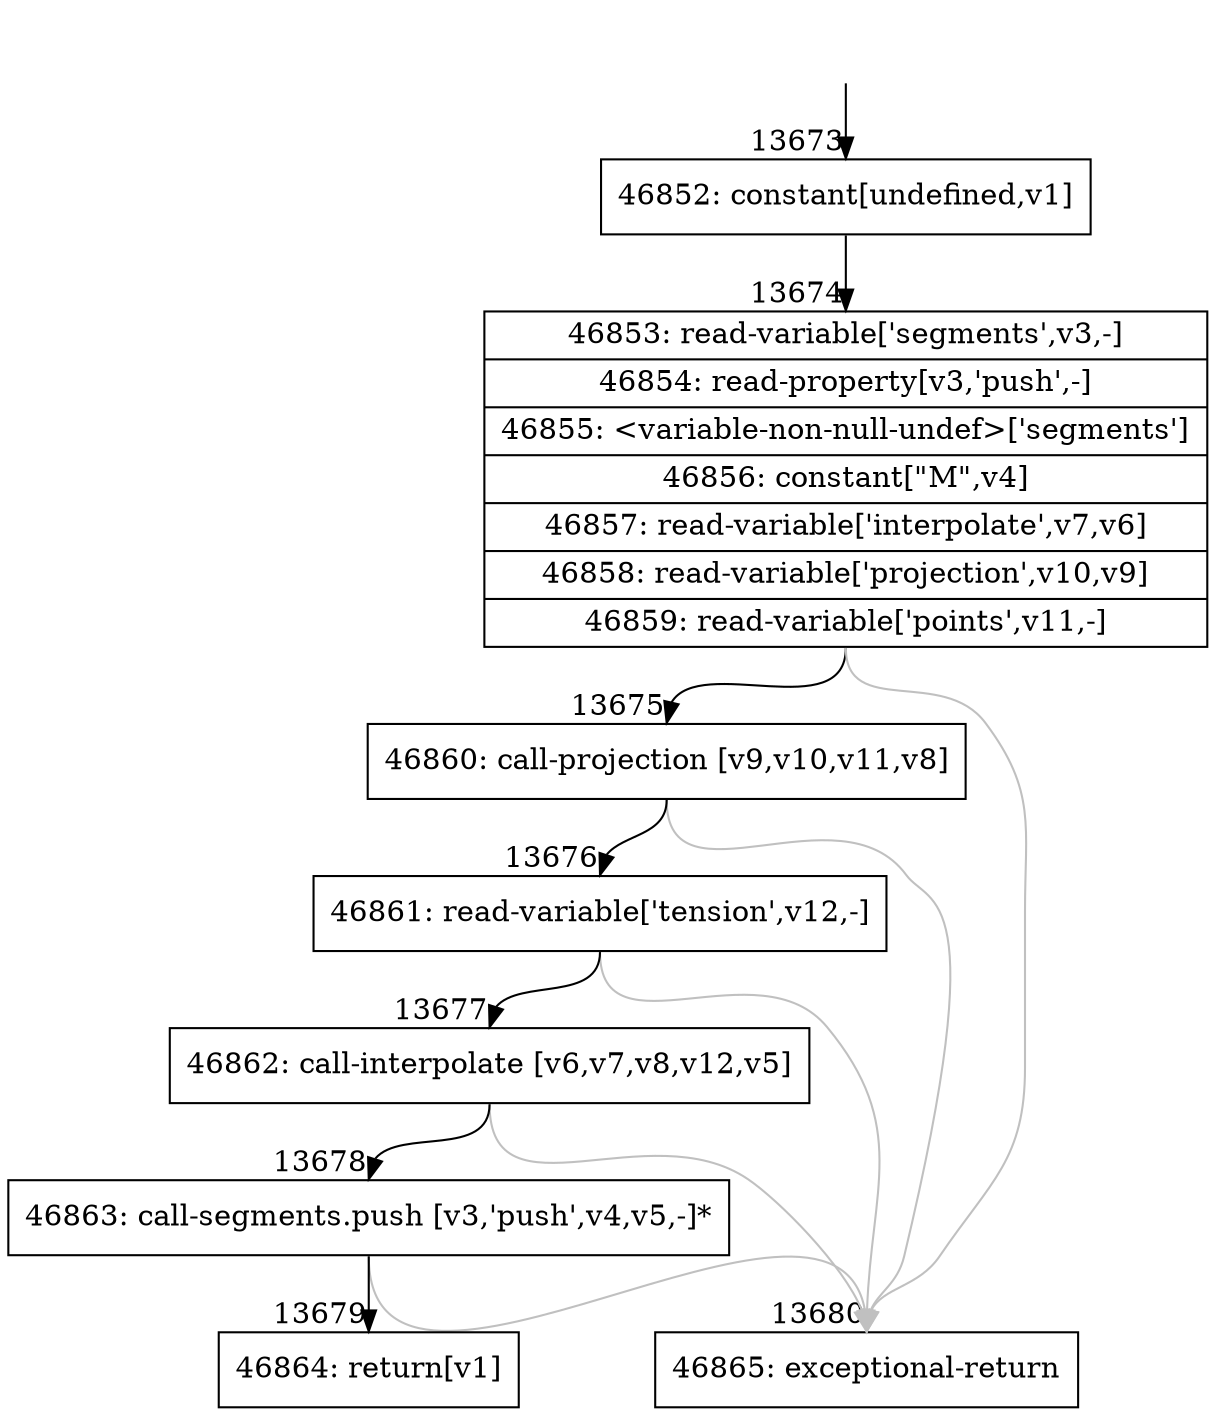 digraph {
rankdir="TD"
BB_entry1270[shape=none,label=""];
BB_entry1270 -> BB13673 [tailport=s, headport=n, headlabel="    13673"]
BB13673 [shape=record label="{46852: constant[undefined,v1]}" ] 
BB13673 -> BB13674 [tailport=s, headport=n, headlabel="      13674"]
BB13674 [shape=record label="{46853: read-variable['segments',v3,-]|46854: read-property[v3,'push',-]|46855: \<variable-non-null-undef\>['segments']|46856: constant[\"M\",v4]|46857: read-variable['interpolate',v7,v6]|46858: read-variable['projection',v10,v9]|46859: read-variable['points',v11,-]}" ] 
BB13674 -> BB13675 [tailport=s, headport=n, headlabel="      13675"]
BB13674 -> BB13680 [tailport=s, headport=n, color=gray, headlabel="      13680"]
BB13675 [shape=record label="{46860: call-projection [v9,v10,v11,v8]}" ] 
BB13675 -> BB13676 [tailport=s, headport=n, headlabel="      13676"]
BB13675 -> BB13680 [tailport=s, headport=n, color=gray]
BB13676 [shape=record label="{46861: read-variable['tension',v12,-]}" ] 
BB13676 -> BB13677 [tailport=s, headport=n, headlabel="      13677"]
BB13676 -> BB13680 [tailport=s, headport=n, color=gray]
BB13677 [shape=record label="{46862: call-interpolate [v6,v7,v8,v12,v5]}" ] 
BB13677 -> BB13678 [tailport=s, headport=n, headlabel="      13678"]
BB13677 -> BB13680 [tailport=s, headport=n, color=gray]
BB13678 [shape=record label="{46863: call-segments.push [v3,'push',v4,v5,-]*}" ] 
BB13678 -> BB13679 [tailport=s, headport=n, headlabel="      13679"]
BB13678 -> BB13680 [tailport=s, headport=n, color=gray]
BB13679 [shape=record label="{46864: return[v1]}" ] 
BB13680 [shape=record label="{46865: exceptional-return}" ] 
//#$~ 8090
}
